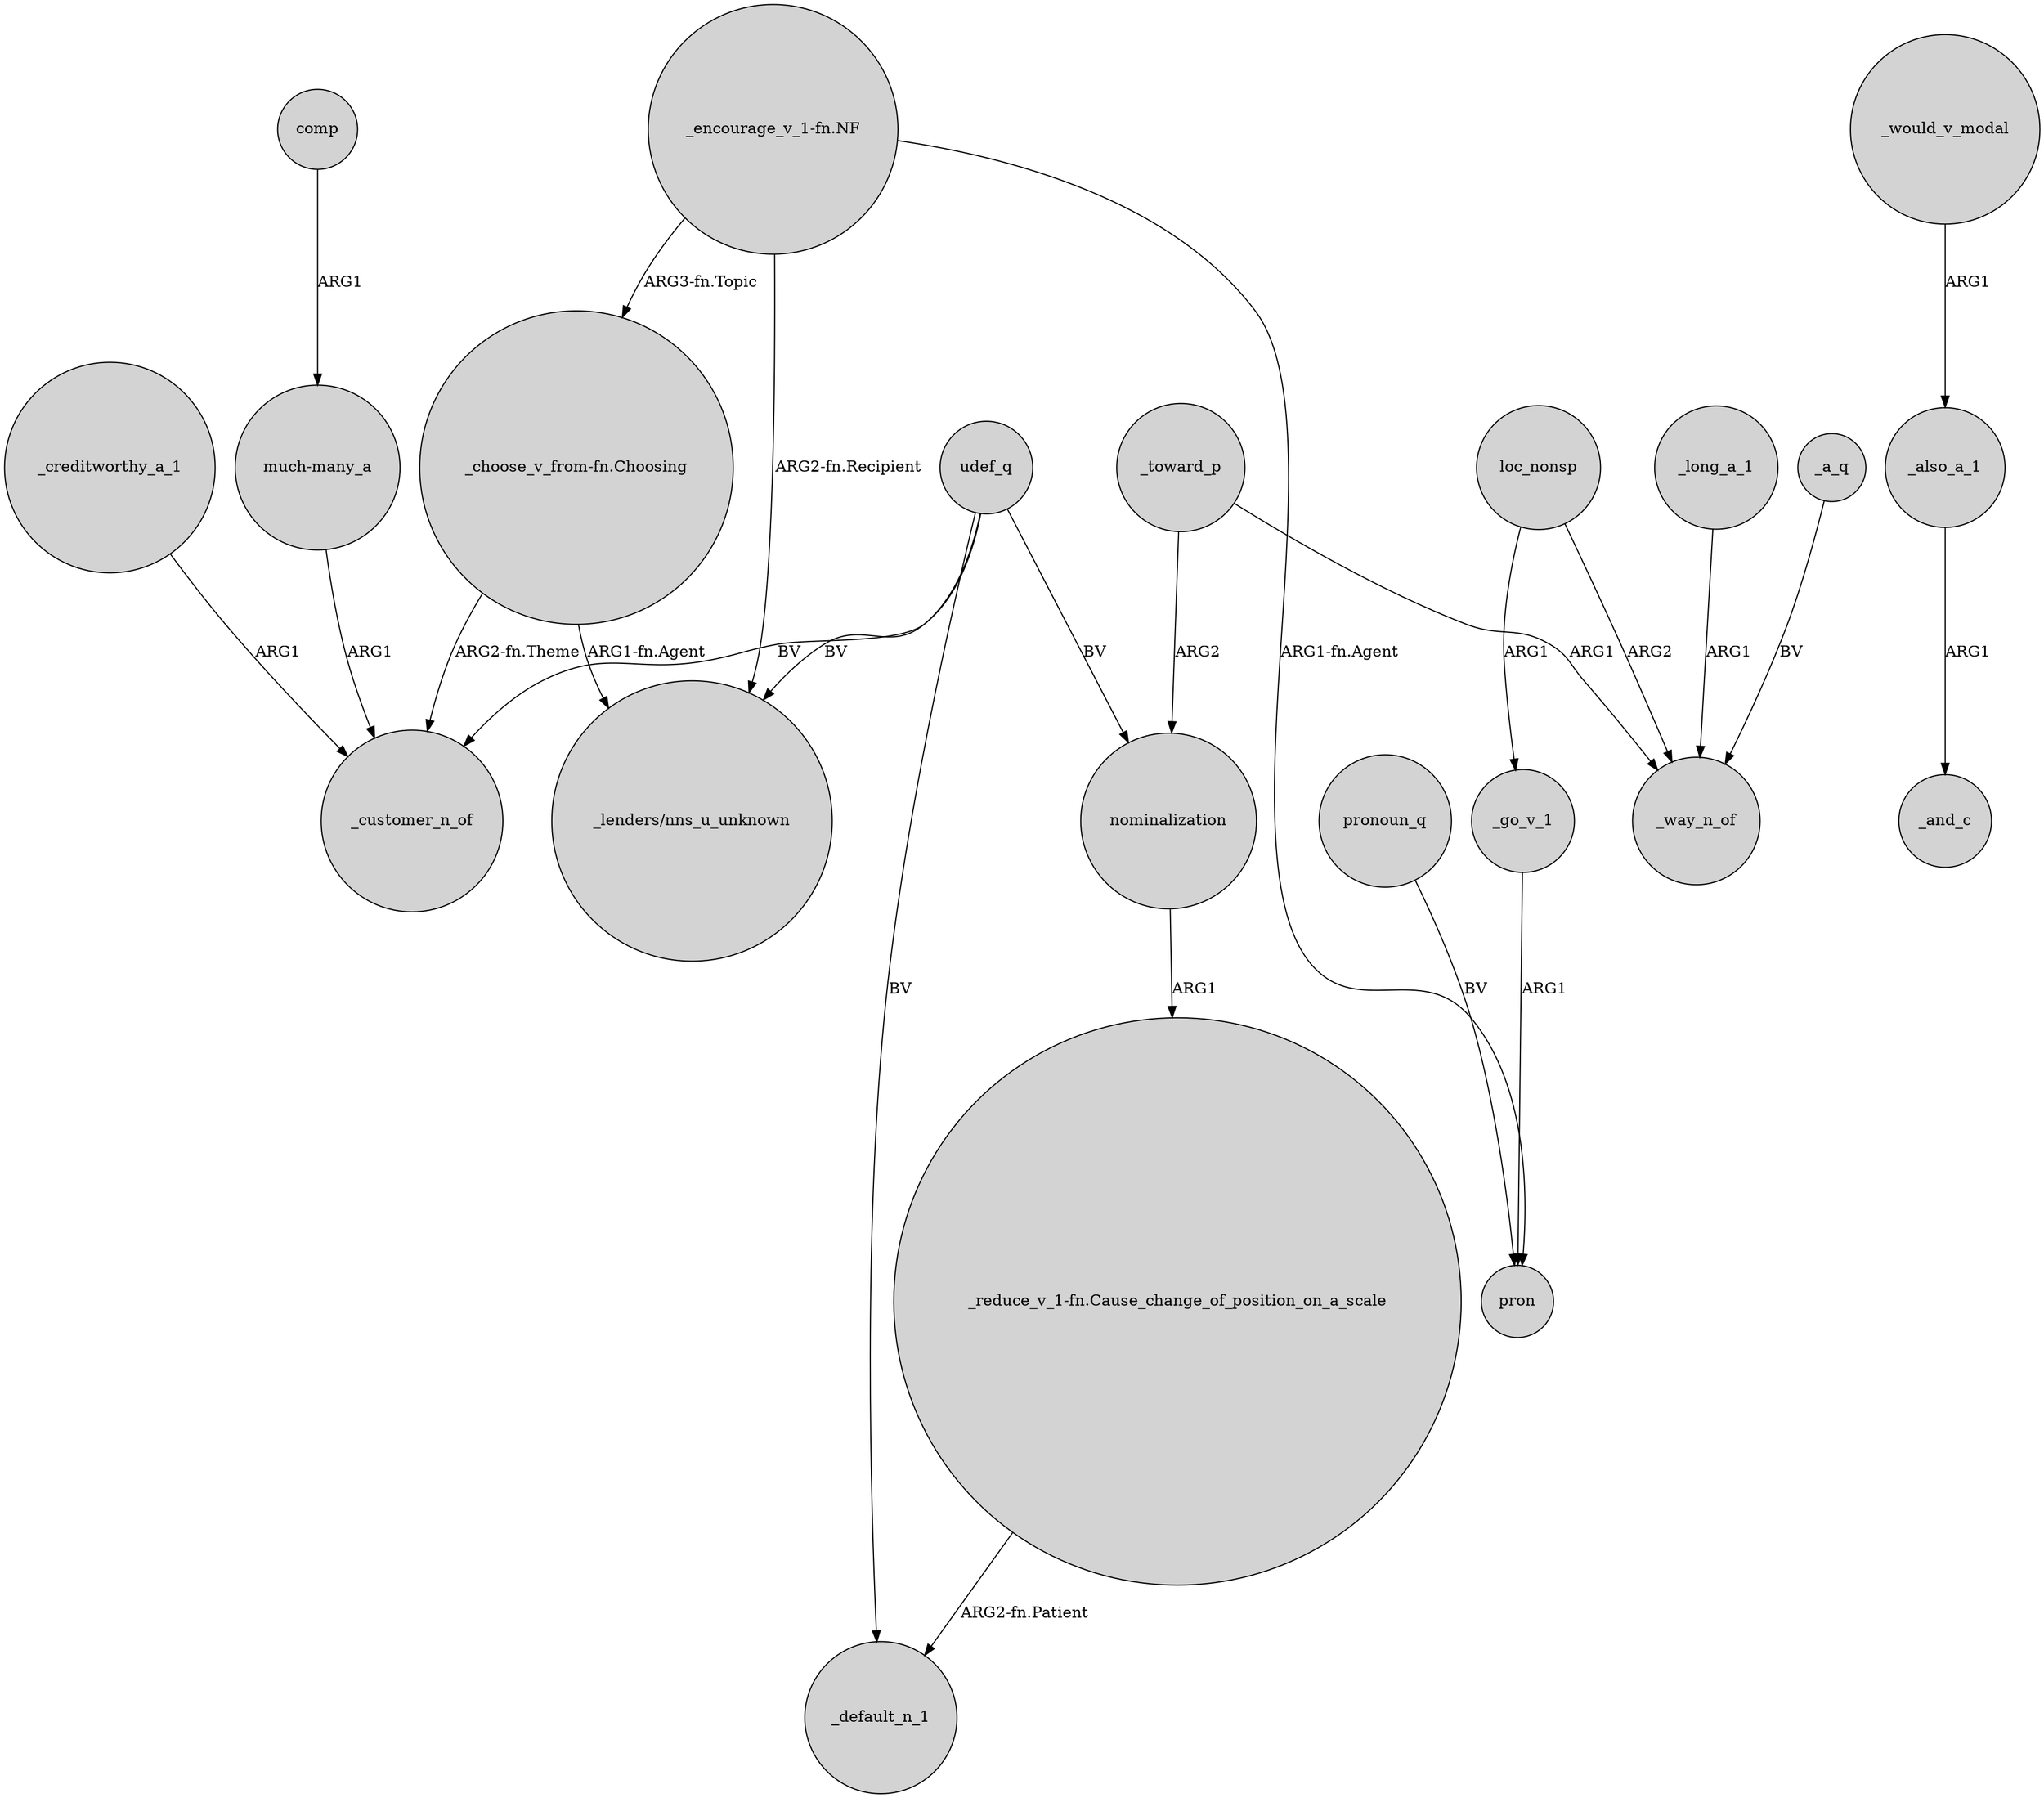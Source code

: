 digraph {
	node [shape=circle style=filled]
	"much-many_a" -> _customer_n_of [label=ARG1]
	"_encourage_v_1-fn.NF" -> "_choose_v_from-fn.Choosing" [label="ARG3-fn.Topic"]
	"_encourage_v_1-fn.NF" -> pron [label="ARG1-fn.Agent"]
	"_reduce_v_1-fn.Cause_change_of_position_on_a_scale" -> _default_n_1 [label="ARG2-fn.Patient"]
	udef_q -> "_lenders/nns_u_unknown" [label=BV]
	udef_q -> _default_n_1 [label=BV]
	_would_v_modal -> _also_a_1 [label=ARG1]
	_toward_p -> nominalization [label=ARG2]
	nominalization -> "_reduce_v_1-fn.Cause_change_of_position_on_a_scale" [label=ARG1]
	"_choose_v_from-fn.Choosing" -> _customer_n_of [label="ARG2-fn.Theme"]
	_toward_p -> _way_n_of [label=ARG1]
	_long_a_1 -> _way_n_of [label=ARG1]
	pronoun_q -> pron [label=BV]
	loc_nonsp -> _way_n_of [label=ARG2]
	comp -> "much-many_a" [label=ARG1]
	"_choose_v_from-fn.Choosing" -> "_lenders/nns_u_unknown" [label="ARG1-fn.Agent"]
	udef_q -> _customer_n_of [label=BV]
	udef_q -> nominalization [label=BV]
	_go_v_1 -> pron [label=ARG1]
	_creditworthy_a_1 -> _customer_n_of [label=ARG1]
	_also_a_1 -> _and_c [label=ARG1]
	_a_q -> _way_n_of [label=BV]
	loc_nonsp -> _go_v_1 [label=ARG1]
	"_encourage_v_1-fn.NF" -> "_lenders/nns_u_unknown" [label="ARG2-fn.Recipient"]
}
